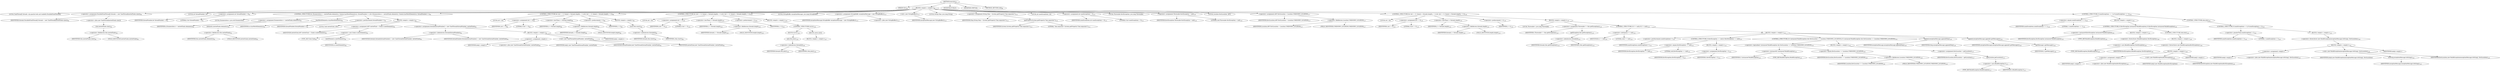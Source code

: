 digraph "execute" {  
"73" [label = <(METHOD,execute)<SUB>89</SUB>> ]
"74" [label = <(PARAM,this)<SUB>89</SUB>> ]
"75" [label = <(BLOCK,&lt;empty&gt;,&lt;empty&gt;)<SUB>89</SUB>> ]
"76" [label = <(LOCAL,TaskThread[] threads: org.apache.tools.ant.taskdefs.Parallel$TaskThread[])> ]
"77" [label = <(&lt;operator&gt;.assignment,Parallel$TaskThread[] threads = new TaskThread[nestedTasks.size()])<SUB>90</SUB>> ]
"78" [label = <(IDENTIFIER,threads,Parallel$TaskThread[] threads = new TaskThread[nestedTasks.size()])<SUB>90</SUB>> ]
"79" [label = <(&lt;operator&gt;.alloc,new TaskThread[nestedTasks.size()])> ]
"80" [label = <(size,nestedTasks.size())<SUB>90</SUB>> ]
"81" [label = <(&lt;operator&gt;.fieldAccess,this.nestedTasks)<SUB>90</SUB>> ]
"82" [label = <(IDENTIFIER,this,nestedTasks.size())<SUB>90</SUB>> ]
"83" [label = <(FIELD_IDENTIFIER,nestedTasks,nestedTasks)<SUB>90</SUB>> ]
"84" [label = <(LOCAL,int threadNumber: int)> ]
"85" [label = <(&lt;operator&gt;.assignment,int threadNumber = 0)<SUB>91</SUB>> ]
"86" [label = <(IDENTIFIER,threadNumber,int threadNumber = 0)<SUB>91</SUB>> ]
"87" [label = <(LITERAL,0,int threadNumber = 0)<SUB>91</SUB>> ]
"88" [label = <(CONTROL_STRUCTURE,for (Enumeration e = nestedTasks.elements(); Some(e.hasMoreElements()); threadNumber++),for (Enumeration e = nestedTasks.elements(); Some(e.hasMoreElements()); threadNumber++))<SUB>92</SUB>> ]
"89" [label = <(LOCAL,Enumeration e: java.util.Enumeration)> ]
"90" [label = <(&lt;operator&gt;.assignment,Enumeration e = nestedTasks.elements())<SUB>92</SUB>> ]
"91" [label = <(IDENTIFIER,e,Enumeration e = nestedTasks.elements())<SUB>92</SUB>> ]
"92" [label = <(elements,nestedTasks.elements())<SUB>92</SUB>> ]
"93" [label = <(&lt;operator&gt;.fieldAccess,this.nestedTasks)<SUB>92</SUB>> ]
"94" [label = <(IDENTIFIER,this,nestedTasks.elements())<SUB>92</SUB>> ]
"95" [label = <(FIELD_IDENTIFIER,nestedTasks,nestedTasks)<SUB>92</SUB>> ]
"96" [label = <(hasMoreElements,e.hasMoreElements())<SUB>92</SUB>> ]
"97" [label = <(IDENTIFIER,e,e.hasMoreElements())<SUB>92</SUB>> ]
"98" [label = <(&lt;operator&gt;.postIncrement,threadNumber++)<SUB>92</SUB>> ]
"99" [label = <(IDENTIFIER,threadNumber,threadNumber++)<SUB>92</SUB>> ]
"100" [label = <(BLOCK,&lt;empty&gt;,&lt;empty&gt;)<SUB>92</SUB>> ]
"101" [label = <(LOCAL,Task nestedTask: ANY)> ]
"102" [label = <(&lt;operator&gt;.assignment,ANY nestedTask = (Task) e.nextElement())<SUB>93</SUB>> ]
"103" [label = <(IDENTIFIER,nestedTask,ANY nestedTask = (Task) e.nextElement())<SUB>93</SUB>> ]
"104" [label = <(&lt;operator&gt;.cast,(Task) e.nextElement())<SUB>93</SUB>> ]
"105" [label = <(TYPE_REF,Task,Task)<SUB>93</SUB>> ]
"106" [label = <(nextElement,e.nextElement())<SUB>93</SUB>> ]
"107" [label = <(IDENTIFIER,e,e.nextElement())<SUB>93</SUB>> ]
"108" [label = <(&lt;operator&gt;.assignment,threads[threadNumber] = new TaskThread(threadNumber, nestedTask))<SUB>94</SUB>> ]
"109" [label = <(&lt;operator&gt;.indexAccess,threads[threadNumber])<SUB>94</SUB>> ]
"110" [label = <(IDENTIFIER,threads,threads[threadNumber] = new TaskThread(threadNumber, nestedTask))<SUB>94</SUB>> ]
"111" [label = <(IDENTIFIER,threadNumber,threads[threadNumber] = new TaskThread(threadNumber, nestedTask))<SUB>94</SUB>> ]
"112" [label = <(BLOCK,&lt;empty&gt;,&lt;empty&gt;)<SUB>94</SUB>> ]
"113" [label = <(&lt;operator&gt;.assignment,&lt;empty&gt;)> ]
"114" [label = <(IDENTIFIER,$obj1,&lt;empty&gt;)> ]
"115" [label = <(&lt;operator&gt;.alloc,new TaskThread(threadNumber, nestedTask))<SUB>94</SUB>> ]
"116" [label = <(&lt;init&gt;,new TaskThread(threadNumber, nestedTask))<SUB>94</SUB>> ]
"117" [label = <(IDENTIFIER,$obj1,new TaskThread(threadNumber, nestedTask))> ]
"118" [label = <(IDENTIFIER,threadNumber,new TaskThread(threadNumber, nestedTask))<SUB>94</SUB>> ]
"119" [label = <(IDENTIFIER,nestedTask,new TaskThread(threadNumber, nestedTask))<SUB>94</SUB>> ]
"120" [label = <(IDENTIFIER,$obj1,&lt;empty&gt;)> ]
"121" [label = <(CONTROL_STRUCTURE,for (int i = 0; Some(i &lt; threads.length); ++i),for (int i = 0; Some(i &lt; threads.length); ++i))<SUB>98</SUB>> ]
"122" [label = <(LOCAL,int i: int)> ]
"123" [label = <(&lt;operator&gt;.assignment,int i = 0)<SUB>98</SUB>> ]
"124" [label = <(IDENTIFIER,i,int i = 0)<SUB>98</SUB>> ]
"125" [label = <(LITERAL,0,int i = 0)<SUB>98</SUB>> ]
"126" [label = <(&lt;operator&gt;.lessThan,i &lt; threads.length)<SUB>98</SUB>> ]
"127" [label = <(IDENTIFIER,i,i &lt; threads.length)<SUB>98</SUB>> ]
"128" [label = <(&lt;operator&gt;.fieldAccess,threads.length)<SUB>98</SUB>> ]
"129" [label = <(IDENTIFIER,threads,i &lt; threads.length)<SUB>98</SUB>> ]
"130" [label = <(FIELD_IDENTIFIER,length,length)<SUB>98</SUB>> ]
"131" [label = <(&lt;operator&gt;.preIncrement,++i)<SUB>98</SUB>> ]
"132" [label = <(IDENTIFIER,i,++i)<SUB>98</SUB>> ]
"133" [label = <(BLOCK,&lt;empty&gt;,&lt;empty&gt;)<SUB>98</SUB>> ]
"134" [label = <(start,this.start())<SUB>99</SUB>> ]
"135" [label = <(&lt;operator&gt;.indexAccess,threads[i])<SUB>99</SUB>> ]
"136" [label = <(IDENTIFIER,threads,this.start())<SUB>99</SUB>> ]
"137" [label = <(IDENTIFIER,i,this.start())<SUB>99</SUB>> ]
"138" [label = <(CONTROL_STRUCTURE,for (int i = 0; Some(i &lt; threads.length); ++i),for (int i = 0; Some(i &lt; threads.length); ++i))<SUB>103</SUB>> ]
"139" [label = <(LOCAL,int i: int)> ]
"140" [label = <(&lt;operator&gt;.assignment,int i = 0)<SUB>103</SUB>> ]
"141" [label = <(IDENTIFIER,i,int i = 0)<SUB>103</SUB>> ]
"142" [label = <(LITERAL,0,int i = 0)<SUB>103</SUB>> ]
"143" [label = <(&lt;operator&gt;.lessThan,i &lt; threads.length)<SUB>103</SUB>> ]
"144" [label = <(IDENTIFIER,i,i &lt; threads.length)<SUB>103</SUB>> ]
"145" [label = <(&lt;operator&gt;.fieldAccess,threads.length)<SUB>103</SUB>> ]
"146" [label = <(IDENTIFIER,threads,i &lt; threads.length)<SUB>103</SUB>> ]
"147" [label = <(FIELD_IDENTIFIER,length,length)<SUB>103</SUB>> ]
"148" [label = <(&lt;operator&gt;.preIncrement,++i)<SUB>103</SUB>> ]
"149" [label = <(IDENTIFIER,i,++i)<SUB>103</SUB>> ]
"150" [label = <(BLOCK,&lt;empty&gt;,&lt;empty&gt;)<SUB>103</SUB>> ]
"151" [label = <(CONTROL_STRUCTURE,try,try)<SUB>104</SUB>> ]
"152" [label = <(BLOCK,try,try)<SUB>104</SUB>> ]
"153" [label = <(join,this.join())<SUB>105</SUB>> ]
"154" [label = <(&lt;operator&gt;.indexAccess,threads[i])<SUB>105</SUB>> ]
"155" [label = <(IDENTIFIER,threads,this.join())<SUB>105</SUB>> ]
"156" [label = <(IDENTIFIER,i,this.join())<SUB>105</SUB>> ]
"157" [label = <(BLOCK,catch,catch)> ]
"158" [label = <(BLOCK,&lt;empty&gt;,&lt;empty&gt;)<SUB>107</SUB>> ]
"4" [label = <(LOCAL,StringBuffer exceptionMessage: java.lang.StringBuffer)> ]
"159" [label = <(&lt;operator&gt;.assignment,StringBuffer exceptionMessage = new StringBuffer())<SUB>113</SUB>> ]
"160" [label = <(IDENTIFIER,exceptionMessage,StringBuffer exceptionMessage = new StringBuffer())<SUB>113</SUB>> ]
"161" [label = <(&lt;operator&gt;.alloc,new StringBuffer())<SUB>113</SUB>> ]
"162" [label = <(&lt;init&gt;,new StringBuffer())<SUB>113</SUB>> ]
"3" [label = <(IDENTIFIER,exceptionMessage,new StringBuffer())<SUB>113</SUB>> ]
"163" [label = <(LOCAL,String lSep: java.lang.String)> ]
"164" [label = <(&lt;operator&gt;.assignment,String lSep = System.getProperty(&quot;line.separator&quot;))<SUB>114</SUB>> ]
"165" [label = <(IDENTIFIER,lSep,String lSep = System.getProperty(&quot;line.separator&quot;))<SUB>114</SUB>> ]
"166" [label = <(getProperty,System.getProperty(&quot;line.separator&quot;))<SUB>114</SUB>> ]
"167" [label = <(IDENTIFIER,System,System.getProperty(&quot;line.separator&quot;))<SUB>114</SUB>> ]
"168" [label = <(LITERAL,&quot;line.separator&quot;,System.getProperty(&quot;line.separator&quot;))<SUB>114</SUB>> ]
"169" [label = <(LOCAL,int numExceptions: int)> ]
"170" [label = <(&lt;operator&gt;.assignment,int numExceptions = 0)<SUB>115</SUB>> ]
"171" [label = <(IDENTIFIER,numExceptions,int numExceptions = 0)<SUB>115</SUB>> ]
"172" [label = <(LITERAL,0,int numExceptions = 0)<SUB>115</SUB>> ]
"173" [label = <(LOCAL,Throwable firstException: java.lang.Throwable)> ]
"174" [label = <(&lt;operator&gt;.assignment,Throwable firstException = null)<SUB>116</SUB>> ]
"175" [label = <(IDENTIFIER,firstException,Throwable firstException = null)<SUB>116</SUB>> ]
"176" [label = <(LITERAL,null,Throwable firstException = null)<SUB>116</SUB>> ]
"177" [label = <(LOCAL,Location firstLocation: ANY)> ]
"178" [label = <(&lt;operator&gt;.assignment,ANY firstLocation = Location.UNKNOWN_LOCATION)<SUB>117</SUB>> ]
"179" [label = <(IDENTIFIER,firstLocation,ANY firstLocation = Location.UNKNOWN_LOCATION)<SUB>117</SUB>> ]
"180" [label = <(&lt;operator&gt;.fieldAccess,Location.UNKNOWN_LOCATION)<SUB>117</SUB>> ]
"181" [label = <(IDENTIFIER,Location,ANY firstLocation = Location.UNKNOWN_LOCATION)<SUB>117</SUB>> ]
"182" [label = <(FIELD_IDENTIFIER,UNKNOWN_LOCATION,UNKNOWN_LOCATION)<SUB>117</SUB>> ]
"183" [label = <(CONTROL_STRUCTURE,for (int i = 0; Some(i &lt; threads.length); ++i),for (int i = 0; Some(i &lt; threads.length); ++i))<SUB>118</SUB>> ]
"184" [label = <(LOCAL,int i: int)> ]
"185" [label = <(&lt;operator&gt;.assignment,int i = 0)<SUB>118</SUB>> ]
"186" [label = <(IDENTIFIER,i,int i = 0)<SUB>118</SUB>> ]
"187" [label = <(LITERAL,0,int i = 0)<SUB>118</SUB>> ]
"188" [label = <(&lt;operator&gt;.lessThan,i &lt; threads.length)<SUB>118</SUB>> ]
"189" [label = <(IDENTIFIER,i,i &lt; threads.length)<SUB>118</SUB>> ]
"190" [label = <(&lt;operator&gt;.fieldAccess,threads.length)<SUB>118</SUB>> ]
"191" [label = <(IDENTIFIER,threads,i &lt; threads.length)<SUB>118</SUB>> ]
"192" [label = <(FIELD_IDENTIFIER,length,length)<SUB>118</SUB>> ]
"193" [label = <(&lt;operator&gt;.preIncrement,++i)<SUB>118</SUB>> ]
"194" [label = <(IDENTIFIER,i,++i)<SUB>118</SUB>> ]
"195" [label = <(BLOCK,&lt;empty&gt;,&lt;empty&gt;)<SUB>118</SUB>> ]
"196" [label = <(LOCAL,Throwable t: java.lang.Throwable)> ]
"197" [label = <(&lt;operator&gt;.assignment,Throwable t = this.getException())<SUB>119</SUB>> ]
"198" [label = <(IDENTIFIER,t,Throwable t = this.getException())<SUB>119</SUB>> ]
"199" [label = <(getException,this.getException())<SUB>119</SUB>> ]
"200" [label = <(&lt;operator&gt;.indexAccess,threads[i])<SUB>119</SUB>> ]
"201" [label = <(IDENTIFIER,threads,this.getException())<SUB>119</SUB>> ]
"202" [label = <(IDENTIFIER,i,this.getException())<SUB>119</SUB>> ]
"203" [label = <(CONTROL_STRUCTURE,if (t != null),if (t != null))<SUB>120</SUB>> ]
"204" [label = <(&lt;operator&gt;.notEquals,t != null)<SUB>120</SUB>> ]
"205" [label = <(IDENTIFIER,t,t != null)<SUB>120</SUB>> ]
"206" [label = <(LITERAL,null,t != null)<SUB>120</SUB>> ]
"207" [label = <(BLOCK,&lt;empty&gt;,&lt;empty&gt;)<SUB>120</SUB>> ]
"208" [label = <(&lt;operator&gt;.postIncrement,numExceptions++)<SUB>121</SUB>> ]
"209" [label = <(IDENTIFIER,numExceptions,numExceptions++)<SUB>121</SUB>> ]
"210" [label = <(CONTROL_STRUCTURE,if (firstException == null),if (firstException == null))<SUB>122</SUB>> ]
"211" [label = <(&lt;operator&gt;.equals,firstException == null)<SUB>122</SUB>> ]
"212" [label = <(IDENTIFIER,firstException,firstException == null)<SUB>122</SUB>> ]
"213" [label = <(LITERAL,null,firstException == null)<SUB>122</SUB>> ]
"214" [label = <(BLOCK,&lt;empty&gt;,&lt;empty&gt;)<SUB>122</SUB>> ]
"215" [label = <(&lt;operator&gt;.assignment,firstException = t)<SUB>123</SUB>> ]
"216" [label = <(IDENTIFIER,firstException,firstException = t)<SUB>123</SUB>> ]
"217" [label = <(IDENTIFIER,t,firstException = t)<SUB>123</SUB>> ]
"218" [label = <(CONTROL_STRUCTURE,if (t instanceof BuildException &amp;&amp; firstLocation == Location.UNKNOWN_LOCATION),if (t instanceof BuildException &amp;&amp; firstLocation == Location.UNKNOWN_LOCATION))<SUB>125</SUB>> ]
"219" [label = <(&lt;operator&gt;.logicalAnd,t instanceof BuildException &amp;&amp; firstLocation == Location.UNKNOWN_LOCATION)<SUB>125</SUB>> ]
"220" [label = <(&lt;operator&gt;.instanceOf,t instanceof BuildException)<SUB>125</SUB>> ]
"221" [label = <(IDENTIFIER,t,t instanceof BuildException)<SUB>125</SUB>> ]
"222" [label = <(TYPE_REF,BuildException,BuildException)<SUB>125</SUB>> ]
"223" [label = <(&lt;operator&gt;.equals,firstLocation == Location.UNKNOWN_LOCATION)<SUB>126</SUB>> ]
"224" [label = <(IDENTIFIER,firstLocation,firstLocation == Location.UNKNOWN_LOCATION)<SUB>126</SUB>> ]
"225" [label = <(&lt;operator&gt;.fieldAccess,Location.UNKNOWN_LOCATION)<SUB>126</SUB>> ]
"226" [label = <(IDENTIFIER,Location,firstLocation == Location.UNKNOWN_LOCATION)<SUB>126</SUB>> ]
"227" [label = <(FIELD_IDENTIFIER,UNKNOWN_LOCATION,UNKNOWN_LOCATION)<SUB>126</SUB>> ]
"228" [label = <(BLOCK,&lt;empty&gt;,&lt;empty&gt;)<SUB>126</SUB>> ]
"229" [label = <(&lt;operator&gt;.assignment,firstLocation = getLocation())<SUB>127</SUB>> ]
"230" [label = <(IDENTIFIER,firstLocation,firstLocation = getLocation())<SUB>127</SUB>> ]
"231" [label = <(getLocation,getLocation())<SUB>127</SUB>> ]
"232" [label = <(&lt;operator&gt;.cast,(BuildException) t)<SUB>127</SUB>> ]
"233" [label = <(TYPE_REF,BuildException,BuildException)<SUB>127</SUB>> ]
"234" [label = <(IDENTIFIER,t,(BuildException) t)<SUB>127</SUB>> ]
"235" [label = <(append,exceptionMessage.append(lSep))<SUB>129</SUB>> ]
"236" [label = <(IDENTIFIER,exceptionMessage,exceptionMessage.append(lSep))<SUB>129</SUB>> ]
"237" [label = <(IDENTIFIER,lSep,exceptionMessage.append(lSep))<SUB>129</SUB>> ]
"238" [label = <(append,exceptionMessage.append(t.getMessage()))<SUB>130</SUB>> ]
"239" [label = <(IDENTIFIER,exceptionMessage,exceptionMessage.append(t.getMessage()))<SUB>130</SUB>> ]
"240" [label = <(getMessage,t.getMessage())<SUB>130</SUB>> ]
"241" [label = <(IDENTIFIER,t,t.getMessage())<SUB>130</SUB>> ]
"242" [label = <(CONTROL_STRUCTURE,if (numExceptions == 1),if (numExceptions == 1))<SUB>134</SUB>> ]
"243" [label = <(&lt;operator&gt;.equals,numExceptions == 1)<SUB>134</SUB>> ]
"244" [label = <(IDENTIFIER,numExceptions,numExceptions == 1)<SUB>134</SUB>> ]
"245" [label = <(LITERAL,1,numExceptions == 1)<SUB>134</SUB>> ]
"246" [label = <(BLOCK,&lt;empty&gt;,&lt;empty&gt;)<SUB>134</SUB>> ]
"247" [label = <(CONTROL_STRUCTURE,if (firstException instanceof BuildException),if (firstException instanceof BuildException))<SUB>135</SUB>> ]
"248" [label = <(&lt;operator&gt;.instanceOf,firstException instanceof BuildException)<SUB>135</SUB>> ]
"249" [label = <(IDENTIFIER,firstException,firstException instanceof BuildException)<SUB>135</SUB>> ]
"250" [label = <(TYPE_REF,BuildException,BuildException)<SUB>135</SUB>> ]
"251" [label = <(BLOCK,&lt;empty&gt;,&lt;empty&gt;)<SUB>135</SUB>> ]
"252" [label = <(&lt;operator&gt;.throw,throw (BuildException) firstException;)<SUB>136</SUB>> ]
"253" [label = <(&lt;operator&gt;.cast,(BuildException) firstException)<SUB>136</SUB>> ]
"254" [label = <(TYPE_REF,BuildException,BuildException)<SUB>136</SUB>> ]
"255" [label = <(IDENTIFIER,firstException,(BuildException) firstException)<SUB>136</SUB>> ]
"256" [label = <(CONTROL_STRUCTURE,else,else)<SUB>138</SUB>> ]
"257" [label = <(BLOCK,&lt;empty&gt;,&lt;empty&gt;)<SUB>138</SUB>> ]
"258" [label = <(&lt;operator&gt;.throw,throw new BuildException(firstException);)<SUB>139</SUB>> ]
"259" [label = <(BLOCK,&lt;empty&gt;,&lt;empty&gt;)<SUB>139</SUB>> ]
"260" [label = <(&lt;operator&gt;.assignment,&lt;empty&gt;)> ]
"261" [label = <(IDENTIFIER,$obj3,&lt;empty&gt;)> ]
"262" [label = <(&lt;operator&gt;.alloc,new BuildException(firstException))<SUB>139</SUB>> ]
"263" [label = <(&lt;init&gt;,new BuildException(firstException))<SUB>139</SUB>> ]
"264" [label = <(IDENTIFIER,$obj3,new BuildException(firstException))> ]
"265" [label = <(IDENTIFIER,firstException,new BuildException(firstException))<SUB>139</SUB>> ]
"266" [label = <(IDENTIFIER,$obj3,&lt;empty&gt;)> ]
"267" [label = <(CONTROL_STRUCTURE,else,else)<SUB>142</SUB>> ]
"268" [label = <(CONTROL_STRUCTURE,if (numExceptions &gt; 1),if (numExceptions &gt; 1))<SUB>142</SUB>> ]
"269" [label = <(&lt;operator&gt;.greaterThan,numExceptions &gt; 1)<SUB>142</SUB>> ]
"270" [label = <(IDENTIFIER,numExceptions,numExceptions &gt; 1)<SUB>142</SUB>> ]
"271" [label = <(LITERAL,1,numExceptions &gt; 1)<SUB>142</SUB>> ]
"272" [label = <(BLOCK,&lt;empty&gt;,&lt;empty&gt;)<SUB>142</SUB>> ]
"273" [label = <(&lt;operator&gt;.throw,throw new BuildException(exceptionMessage.toString(), firstLocation);)<SUB>143</SUB>> ]
"274" [label = <(BLOCK,&lt;empty&gt;,&lt;empty&gt;)<SUB>143</SUB>> ]
"275" [label = <(&lt;operator&gt;.assignment,&lt;empty&gt;)> ]
"276" [label = <(IDENTIFIER,$obj4,&lt;empty&gt;)> ]
"277" [label = <(&lt;operator&gt;.alloc,new BuildException(exceptionMessage.toString(), firstLocation))<SUB>143</SUB>> ]
"278" [label = <(&lt;init&gt;,new BuildException(exceptionMessage.toString(), firstLocation))<SUB>143</SUB>> ]
"279" [label = <(IDENTIFIER,$obj4,new BuildException(exceptionMessage.toString(), firstLocation))> ]
"280" [label = <(toString,exceptionMessage.toString())<SUB>143</SUB>> ]
"281" [label = <(IDENTIFIER,exceptionMessage,exceptionMessage.toString())<SUB>143</SUB>> ]
"282" [label = <(IDENTIFIER,firstLocation,new BuildException(exceptionMessage.toString(), firstLocation))<SUB>143</SUB>> ]
"283" [label = <(IDENTIFIER,$obj4,&lt;empty&gt;)> ]
"284" [label = <(MODIFIER,PUBLIC)> ]
"285" [label = <(MODIFIER,VIRTUAL)> ]
"286" [label = <(METHOD_RETURN,void)<SUB>89</SUB>> ]
  "73" -> "74" 
  "73" -> "75" 
  "73" -> "284" 
  "73" -> "285" 
  "73" -> "286" 
  "75" -> "76" 
  "75" -> "77" 
  "75" -> "84" 
  "75" -> "85" 
  "75" -> "88" 
  "75" -> "121" 
  "75" -> "138" 
  "75" -> "4" 
  "75" -> "159" 
  "75" -> "162" 
  "75" -> "163" 
  "75" -> "164" 
  "75" -> "169" 
  "75" -> "170" 
  "75" -> "173" 
  "75" -> "174" 
  "75" -> "177" 
  "75" -> "178" 
  "75" -> "183" 
  "75" -> "242" 
  "77" -> "78" 
  "77" -> "79" 
  "79" -> "80" 
  "80" -> "81" 
  "81" -> "82" 
  "81" -> "83" 
  "85" -> "86" 
  "85" -> "87" 
  "88" -> "89" 
  "88" -> "90" 
  "88" -> "96" 
  "88" -> "98" 
  "88" -> "100" 
  "90" -> "91" 
  "90" -> "92" 
  "92" -> "93" 
  "93" -> "94" 
  "93" -> "95" 
  "96" -> "97" 
  "98" -> "99" 
  "100" -> "101" 
  "100" -> "102" 
  "100" -> "108" 
  "102" -> "103" 
  "102" -> "104" 
  "104" -> "105" 
  "104" -> "106" 
  "106" -> "107" 
  "108" -> "109" 
  "108" -> "112" 
  "109" -> "110" 
  "109" -> "111" 
  "112" -> "113" 
  "112" -> "116" 
  "112" -> "120" 
  "113" -> "114" 
  "113" -> "115" 
  "116" -> "117" 
  "116" -> "118" 
  "116" -> "119" 
  "121" -> "122" 
  "121" -> "123" 
  "121" -> "126" 
  "121" -> "131" 
  "121" -> "133" 
  "123" -> "124" 
  "123" -> "125" 
  "126" -> "127" 
  "126" -> "128" 
  "128" -> "129" 
  "128" -> "130" 
  "131" -> "132" 
  "133" -> "134" 
  "134" -> "135" 
  "135" -> "136" 
  "135" -> "137" 
  "138" -> "139" 
  "138" -> "140" 
  "138" -> "143" 
  "138" -> "148" 
  "138" -> "150" 
  "140" -> "141" 
  "140" -> "142" 
  "143" -> "144" 
  "143" -> "145" 
  "145" -> "146" 
  "145" -> "147" 
  "148" -> "149" 
  "150" -> "151" 
  "151" -> "152" 
  "151" -> "157" 
  "152" -> "153" 
  "153" -> "154" 
  "154" -> "155" 
  "154" -> "156" 
  "157" -> "158" 
  "159" -> "160" 
  "159" -> "161" 
  "162" -> "3" 
  "164" -> "165" 
  "164" -> "166" 
  "166" -> "167" 
  "166" -> "168" 
  "170" -> "171" 
  "170" -> "172" 
  "174" -> "175" 
  "174" -> "176" 
  "178" -> "179" 
  "178" -> "180" 
  "180" -> "181" 
  "180" -> "182" 
  "183" -> "184" 
  "183" -> "185" 
  "183" -> "188" 
  "183" -> "193" 
  "183" -> "195" 
  "185" -> "186" 
  "185" -> "187" 
  "188" -> "189" 
  "188" -> "190" 
  "190" -> "191" 
  "190" -> "192" 
  "193" -> "194" 
  "195" -> "196" 
  "195" -> "197" 
  "195" -> "203" 
  "197" -> "198" 
  "197" -> "199" 
  "199" -> "200" 
  "200" -> "201" 
  "200" -> "202" 
  "203" -> "204" 
  "203" -> "207" 
  "204" -> "205" 
  "204" -> "206" 
  "207" -> "208" 
  "207" -> "210" 
  "207" -> "218" 
  "207" -> "235" 
  "207" -> "238" 
  "208" -> "209" 
  "210" -> "211" 
  "210" -> "214" 
  "211" -> "212" 
  "211" -> "213" 
  "214" -> "215" 
  "215" -> "216" 
  "215" -> "217" 
  "218" -> "219" 
  "218" -> "228" 
  "219" -> "220" 
  "219" -> "223" 
  "220" -> "221" 
  "220" -> "222" 
  "223" -> "224" 
  "223" -> "225" 
  "225" -> "226" 
  "225" -> "227" 
  "228" -> "229" 
  "229" -> "230" 
  "229" -> "231" 
  "231" -> "232" 
  "232" -> "233" 
  "232" -> "234" 
  "235" -> "236" 
  "235" -> "237" 
  "238" -> "239" 
  "238" -> "240" 
  "240" -> "241" 
  "242" -> "243" 
  "242" -> "246" 
  "242" -> "267" 
  "243" -> "244" 
  "243" -> "245" 
  "246" -> "247" 
  "247" -> "248" 
  "247" -> "251" 
  "247" -> "256" 
  "248" -> "249" 
  "248" -> "250" 
  "251" -> "252" 
  "252" -> "253" 
  "253" -> "254" 
  "253" -> "255" 
  "256" -> "257" 
  "257" -> "258" 
  "258" -> "259" 
  "259" -> "260" 
  "259" -> "263" 
  "259" -> "266" 
  "260" -> "261" 
  "260" -> "262" 
  "263" -> "264" 
  "263" -> "265" 
  "267" -> "268" 
  "268" -> "269" 
  "268" -> "272" 
  "269" -> "270" 
  "269" -> "271" 
  "272" -> "273" 
  "273" -> "274" 
  "274" -> "275" 
  "274" -> "278" 
  "274" -> "283" 
  "275" -> "276" 
  "275" -> "277" 
  "278" -> "279" 
  "278" -> "280" 
  "278" -> "282" 
  "280" -> "281" 
}
